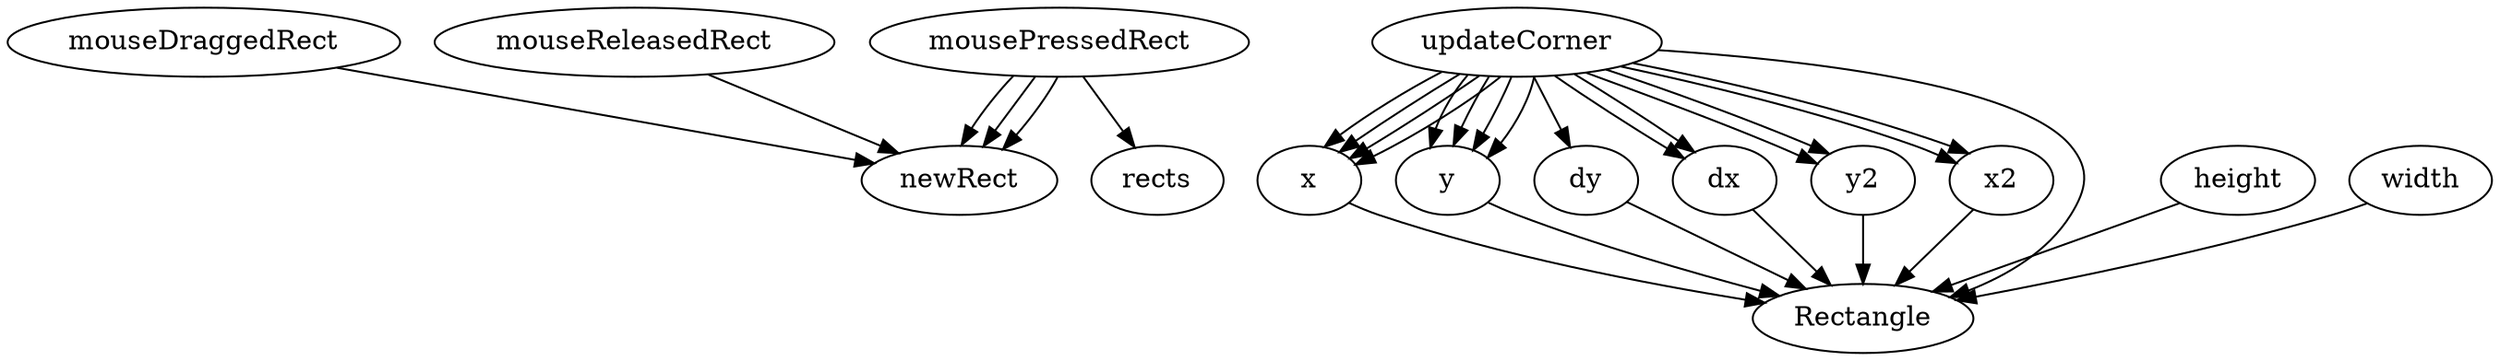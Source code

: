 digraph "graphe dépendances structurelles concept 10" {
"mouseDraggedRect" -> "newRect"
"mousePressedRect" -> "newRect"
"mousePressedRect" -> "newRect"
"mousePressedRect" -> "rects"
"mousePressedRect" -> "newRect"
"mouseReleasedRect" -> "newRect"
"updateCorner" -> "x"
"updateCorner" -> "y"
"updateCorner" -> "dy"
"updateCorner" -> "dx"
"updateCorner" -> "x"
"updateCorner" -> "y2"
"updateCorner" -> "x2"
"updateCorner" -> "y2"
"updateCorner" -> "dx"
"updateCorner" -> "x"
"updateCorner" -> "y"
"updateCorner" -> "x2"
"updateCorner" -> "y"
"updateCorner" -> "x"
"updateCorner" -> "y"
"updateCorner" -> "Rectangle"
"dx" -> "Rectangle"
"dy" -> "Rectangle"
"y2" -> "Rectangle"
"height" -> "Rectangle"
"x" -> "Rectangle"
"width" -> "Rectangle"
"y" -> "Rectangle"
"x2" -> "Rectangle"
}